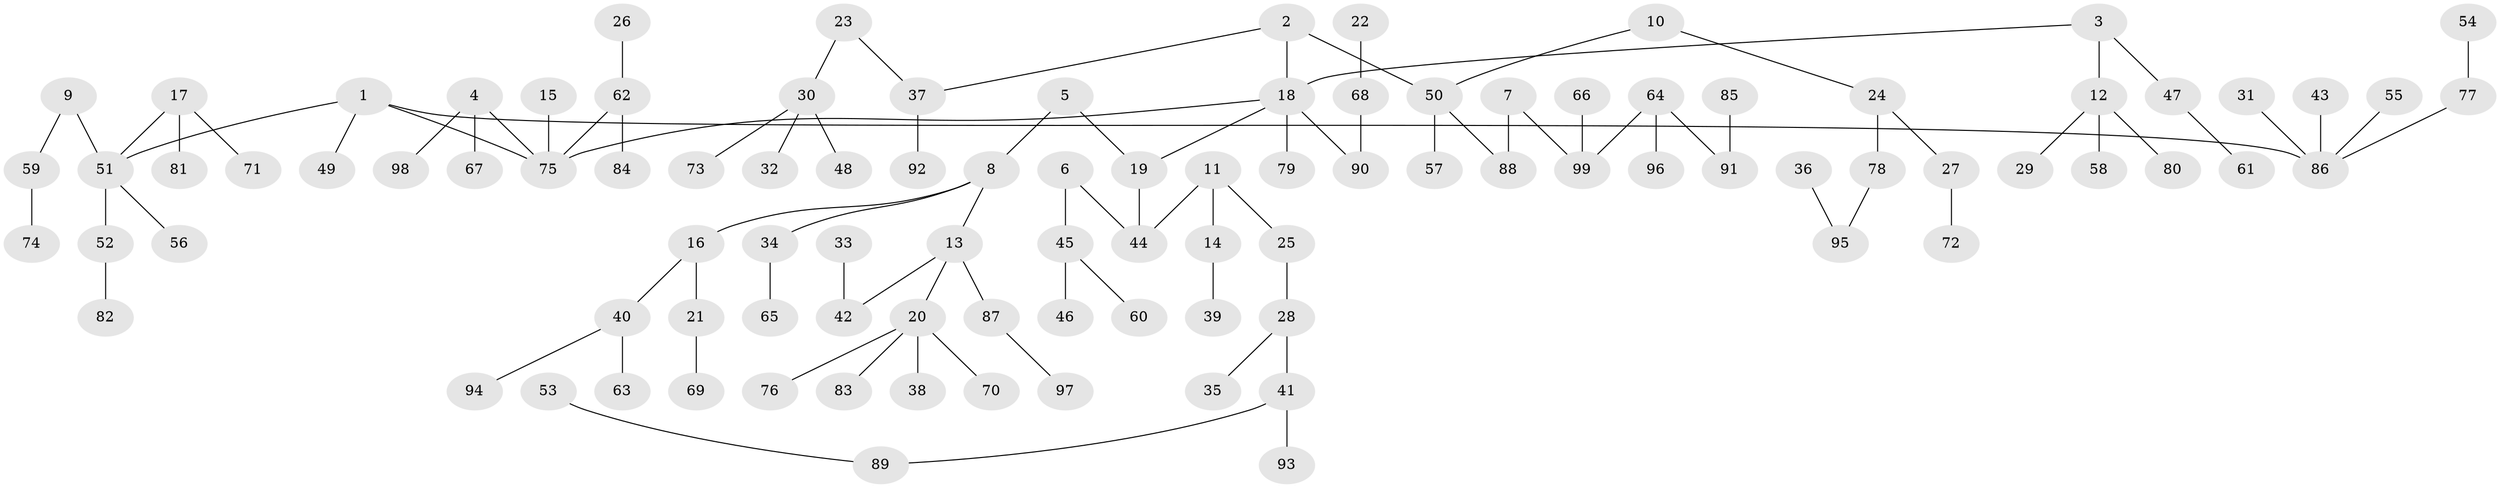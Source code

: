 // original degree distribution, {6: 0.02127659574468085, 4: 0.09219858156028368, 7: 0.0070921985815602835, 2: 0.19148936170212766, 3: 0.15602836879432624, 5: 0.014184397163120567, 1: 0.5177304964539007}
// Generated by graph-tools (version 1.1) at 2025/37/03/04/25 23:37:16]
// undirected, 99 vertices, 98 edges
graph export_dot {
  node [color=gray90,style=filled];
  1;
  2;
  3;
  4;
  5;
  6;
  7;
  8;
  9;
  10;
  11;
  12;
  13;
  14;
  15;
  16;
  17;
  18;
  19;
  20;
  21;
  22;
  23;
  24;
  25;
  26;
  27;
  28;
  29;
  30;
  31;
  32;
  33;
  34;
  35;
  36;
  37;
  38;
  39;
  40;
  41;
  42;
  43;
  44;
  45;
  46;
  47;
  48;
  49;
  50;
  51;
  52;
  53;
  54;
  55;
  56;
  57;
  58;
  59;
  60;
  61;
  62;
  63;
  64;
  65;
  66;
  67;
  68;
  69;
  70;
  71;
  72;
  73;
  74;
  75;
  76;
  77;
  78;
  79;
  80;
  81;
  82;
  83;
  84;
  85;
  86;
  87;
  88;
  89;
  90;
  91;
  92;
  93;
  94;
  95;
  96;
  97;
  98;
  99;
  1 -- 49 [weight=1.0];
  1 -- 51 [weight=1.0];
  1 -- 75 [weight=1.0];
  1 -- 86 [weight=1.0];
  2 -- 18 [weight=1.0];
  2 -- 37 [weight=1.0];
  2 -- 50 [weight=1.0];
  3 -- 12 [weight=1.0];
  3 -- 18 [weight=1.0];
  3 -- 47 [weight=1.0];
  4 -- 67 [weight=1.0];
  4 -- 75 [weight=1.0];
  4 -- 98 [weight=1.0];
  5 -- 8 [weight=1.0];
  5 -- 19 [weight=1.0];
  6 -- 44 [weight=1.0];
  6 -- 45 [weight=1.0];
  7 -- 88 [weight=1.0];
  7 -- 99 [weight=1.0];
  8 -- 13 [weight=1.0];
  8 -- 16 [weight=1.0];
  8 -- 34 [weight=1.0];
  9 -- 51 [weight=1.0];
  9 -- 59 [weight=1.0];
  10 -- 24 [weight=1.0];
  10 -- 50 [weight=1.0];
  11 -- 14 [weight=1.0];
  11 -- 25 [weight=1.0];
  11 -- 44 [weight=1.0];
  12 -- 29 [weight=1.0];
  12 -- 58 [weight=1.0];
  12 -- 80 [weight=1.0];
  13 -- 20 [weight=1.0];
  13 -- 42 [weight=1.0];
  13 -- 87 [weight=1.0];
  14 -- 39 [weight=1.0];
  15 -- 75 [weight=1.0];
  16 -- 21 [weight=1.0];
  16 -- 40 [weight=1.0];
  17 -- 51 [weight=1.0];
  17 -- 71 [weight=1.0];
  17 -- 81 [weight=1.0];
  18 -- 19 [weight=1.0];
  18 -- 75 [weight=1.0];
  18 -- 79 [weight=1.0];
  18 -- 90 [weight=1.0];
  19 -- 44 [weight=1.0];
  20 -- 38 [weight=1.0];
  20 -- 70 [weight=1.0];
  20 -- 76 [weight=1.0];
  20 -- 83 [weight=1.0];
  21 -- 69 [weight=1.0];
  22 -- 68 [weight=1.0];
  23 -- 30 [weight=1.0];
  23 -- 37 [weight=1.0];
  24 -- 27 [weight=1.0];
  24 -- 78 [weight=1.0];
  25 -- 28 [weight=1.0];
  26 -- 62 [weight=1.0];
  27 -- 72 [weight=1.0];
  28 -- 35 [weight=1.0];
  28 -- 41 [weight=1.0];
  30 -- 32 [weight=1.0];
  30 -- 48 [weight=1.0];
  30 -- 73 [weight=1.0];
  31 -- 86 [weight=1.0];
  33 -- 42 [weight=1.0];
  34 -- 65 [weight=1.0];
  36 -- 95 [weight=1.0];
  37 -- 92 [weight=1.0];
  40 -- 63 [weight=1.0];
  40 -- 94 [weight=1.0];
  41 -- 89 [weight=1.0];
  41 -- 93 [weight=1.0];
  43 -- 86 [weight=1.0];
  45 -- 46 [weight=1.0];
  45 -- 60 [weight=1.0];
  47 -- 61 [weight=1.0];
  50 -- 57 [weight=1.0];
  50 -- 88 [weight=1.0];
  51 -- 52 [weight=1.0];
  51 -- 56 [weight=1.0];
  52 -- 82 [weight=1.0];
  53 -- 89 [weight=1.0];
  54 -- 77 [weight=1.0];
  55 -- 86 [weight=1.0];
  59 -- 74 [weight=1.0];
  62 -- 75 [weight=1.0];
  62 -- 84 [weight=1.0];
  64 -- 91 [weight=1.0];
  64 -- 96 [weight=1.0];
  64 -- 99 [weight=1.0];
  66 -- 99 [weight=1.0];
  68 -- 90 [weight=1.0];
  77 -- 86 [weight=1.0];
  78 -- 95 [weight=1.0];
  85 -- 91 [weight=1.0];
  87 -- 97 [weight=1.0];
}
